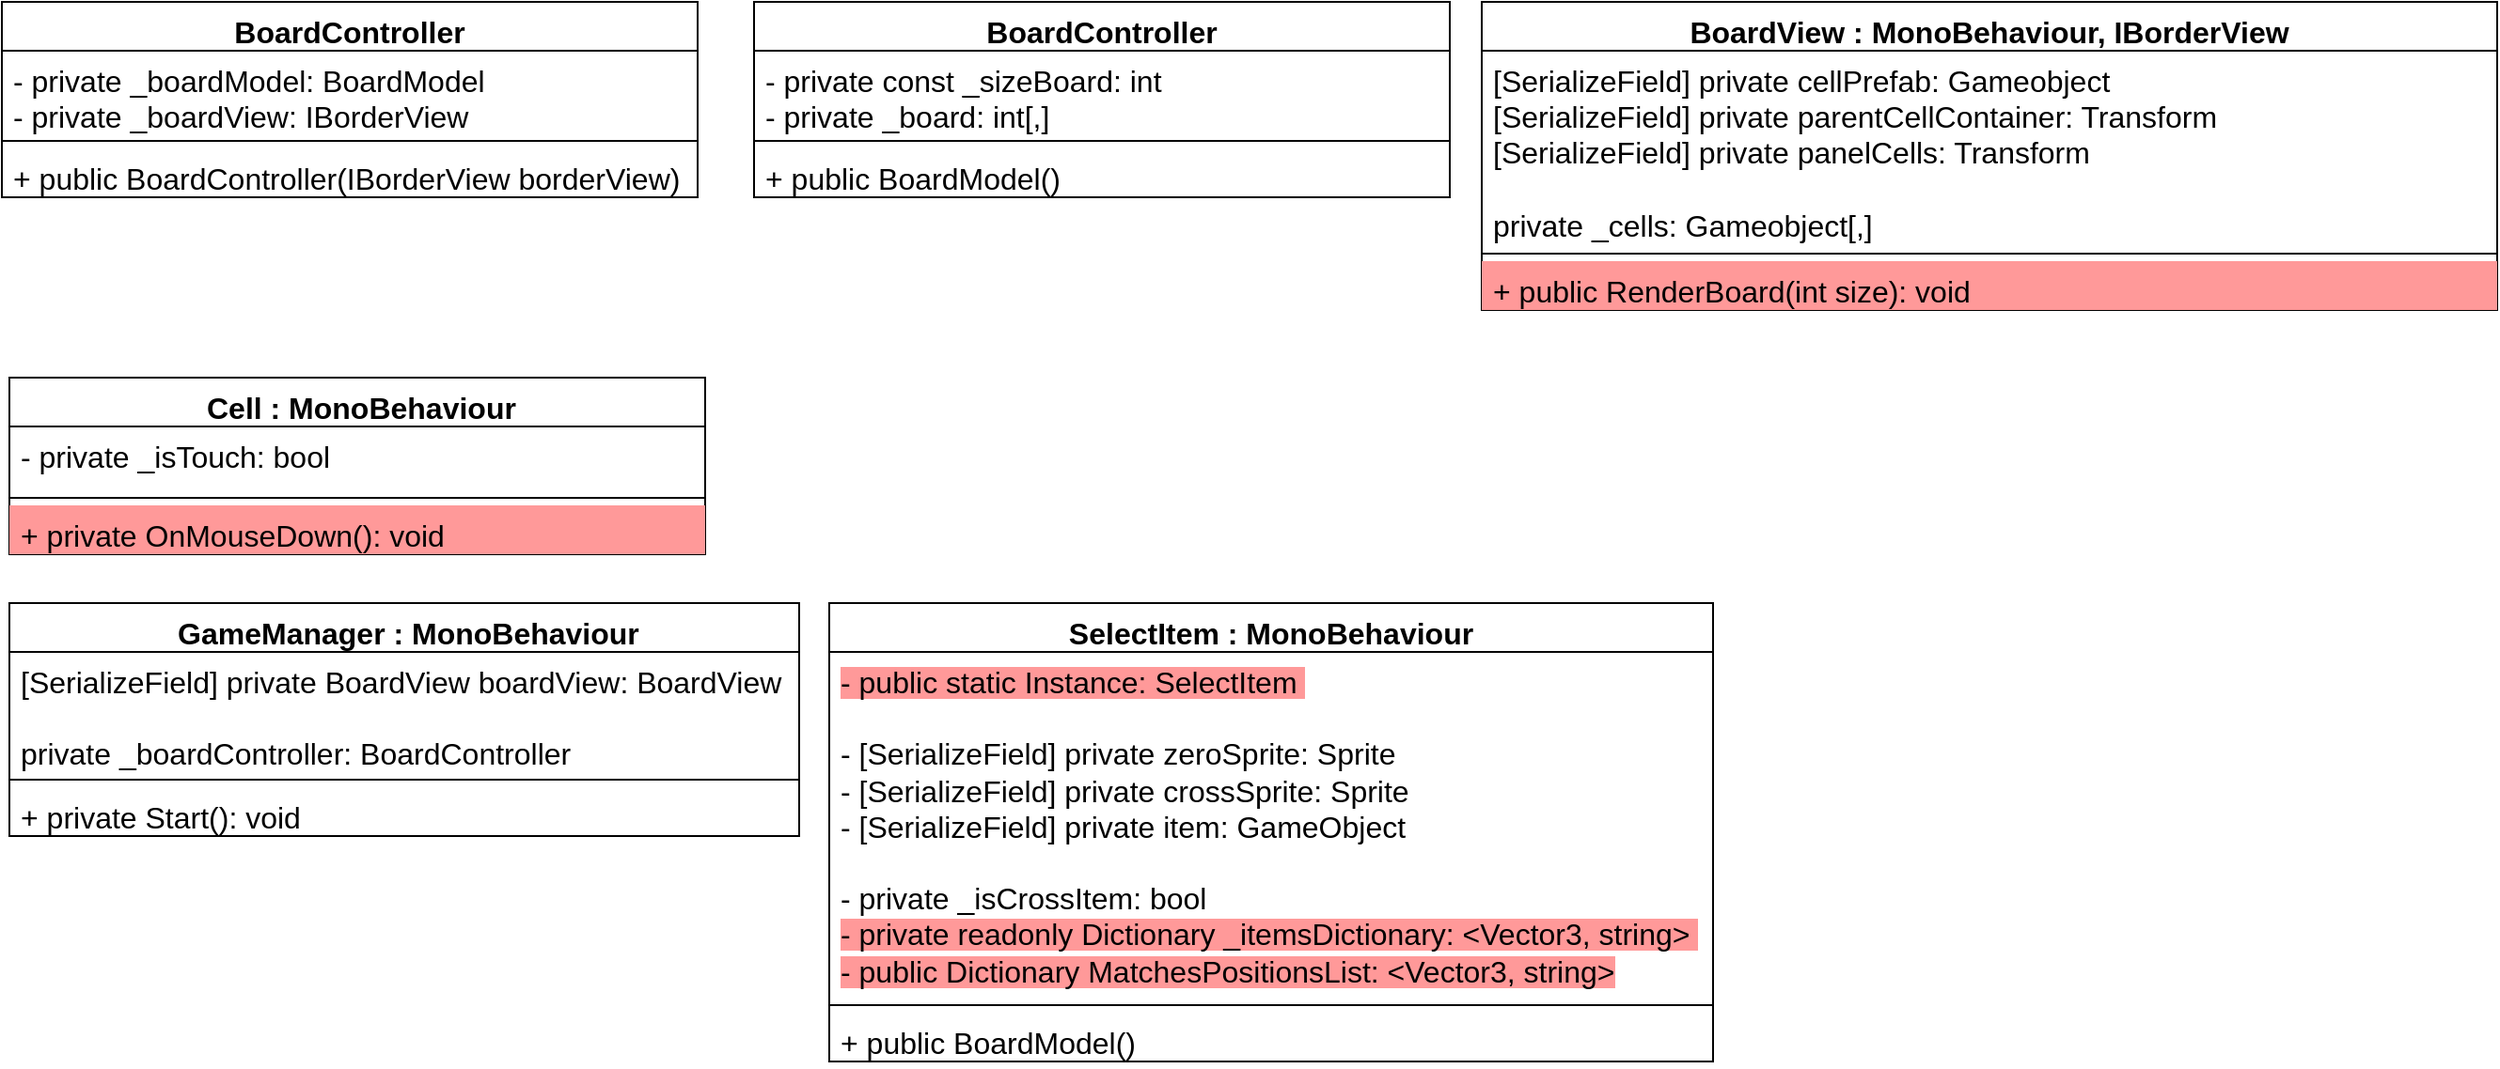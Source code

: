 <mxfile version="21.6.8" type="github">
  <diagram name="Страница — 1" id="X_MFsi-lvggPyJvfzXdd">
    <mxGraphModel dx="1909" dy="1147" grid="1" gridSize="10" guides="1" tooltips="1" connect="1" arrows="1" fold="1" page="1" pageScale="1" pageWidth="827" pageHeight="1169" math="0" shadow="0">
      <root>
        <mxCell id="0" />
        <mxCell id="1" parent="0" />
        <mxCell id="auqUNaoc3VuofEOo_eY_-2" value="BoardController" style="swimlane;fontStyle=1;align=center;verticalAlign=top;childLayout=stackLayout;horizontal=1;startSize=26;horizontalStack=0;resizeParent=1;resizeParentMax=0;resizeLast=0;collapsible=1;marginBottom=0;whiteSpace=wrap;html=1;fontSize=16;" vertex="1" parent="1">
          <mxGeometry x="40" y="40" width="370" height="104" as="geometry" />
        </mxCell>
        <mxCell id="auqUNaoc3VuofEOo_eY_-3" value="- private _boardModel: BoardModel&lt;br&gt;- private _boardView: IBorderView&lt;br&gt;&amp;nbsp;" style="text;strokeColor=none;fillColor=none;align=left;verticalAlign=top;spacingLeft=4;spacingRight=4;overflow=hidden;rotatable=0;points=[[0,0.5],[1,0.5]];portConstraint=eastwest;whiteSpace=wrap;html=1;fontSize=16;" vertex="1" parent="auqUNaoc3VuofEOo_eY_-2">
          <mxGeometry y="26" width="370" height="44" as="geometry" />
        </mxCell>
        <mxCell id="auqUNaoc3VuofEOo_eY_-4" value="" style="line;strokeWidth=1;fillColor=none;align=left;verticalAlign=middle;spacingTop=-1;spacingLeft=3;spacingRight=3;rotatable=0;labelPosition=right;points=[];portConstraint=eastwest;strokeColor=inherit;fontSize=16;" vertex="1" parent="auqUNaoc3VuofEOo_eY_-2">
          <mxGeometry y="70" width="370" height="8" as="geometry" />
        </mxCell>
        <mxCell id="auqUNaoc3VuofEOo_eY_-5" value="+&amp;nbsp;public BoardController(IBorderView borderView)" style="text;strokeColor=none;fillColor=none;align=left;verticalAlign=top;spacingLeft=4;spacingRight=4;overflow=hidden;rotatable=0;points=[[0,0.5],[1,0.5]];portConstraint=eastwest;whiteSpace=wrap;html=1;fontSize=16;" vertex="1" parent="auqUNaoc3VuofEOo_eY_-2">
          <mxGeometry y="78" width="370" height="26" as="geometry" />
        </mxCell>
        <mxCell id="auqUNaoc3VuofEOo_eY_-6" value="BoardController" style="swimlane;fontStyle=1;align=center;verticalAlign=top;childLayout=stackLayout;horizontal=1;startSize=26;horizontalStack=0;resizeParent=1;resizeParentMax=0;resizeLast=0;collapsible=1;marginBottom=0;whiteSpace=wrap;html=1;fontSize=16;" vertex="1" parent="1">
          <mxGeometry x="440" y="40" width="370" height="104" as="geometry" />
        </mxCell>
        <mxCell id="auqUNaoc3VuofEOo_eY_-7" value="&lt;div&gt;- private const _sizeBoard: int&lt;/div&gt;&lt;div&gt;&lt;span style=&quot;background-color: initial;&quot;&gt;- private _board: int[,]&lt;/span&gt;&lt;br&gt;&lt;/div&gt;" style="text;strokeColor=none;fillColor=none;align=left;verticalAlign=top;spacingLeft=4;spacingRight=4;overflow=hidden;rotatable=0;points=[[0,0.5],[1,0.5]];portConstraint=eastwest;whiteSpace=wrap;html=1;fontSize=16;" vertex="1" parent="auqUNaoc3VuofEOo_eY_-6">
          <mxGeometry y="26" width="370" height="44" as="geometry" />
        </mxCell>
        <mxCell id="auqUNaoc3VuofEOo_eY_-8" value="" style="line;strokeWidth=1;fillColor=none;align=left;verticalAlign=middle;spacingTop=-1;spacingLeft=3;spacingRight=3;rotatable=0;labelPosition=right;points=[];portConstraint=eastwest;strokeColor=inherit;fontSize=16;" vertex="1" parent="auqUNaoc3VuofEOo_eY_-6">
          <mxGeometry y="70" width="370" height="8" as="geometry" />
        </mxCell>
        <mxCell id="auqUNaoc3VuofEOo_eY_-9" value="+&amp;nbsp;public BoardModel()" style="text;strokeColor=none;fillColor=none;align=left;verticalAlign=top;spacingLeft=4;spacingRight=4;overflow=hidden;rotatable=0;points=[[0,0.5],[1,0.5]];portConstraint=eastwest;whiteSpace=wrap;html=1;fontSize=16;" vertex="1" parent="auqUNaoc3VuofEOo_eY_-6">
          <mxGeometry y="78" width="370" height="26" as="geometry" />
        </mxCell>
        <mxCell id="auqUNaoc3VuofEOo_eY_-10" value="BoardView : MonoBehaviour, IBorderView" style="swimlane;fontStyle=1;align=center;verticalAlign=top;childLayout=stackLayout;horizontal=1;startSize=26;horizontalStack=0;resizeParent=1;resizeParentMax=0;resizeLast=0;collapsible=1;marginBottom=0;whiteSpace=wrap;html=1;fontSize=16;" vertex="1" parent="1">
          <mxGeometry x="827" y="40" width="540" height="164" as="geometry" />
        </mxCell>
        <mxCell id="auqUNaoc3VuofEOo_eY_-11" value="&lt;div&gt;[SerializeField] private cellPrefab: Gameobject&lt;/div&gt;&lt;div&gt;&lt;span style=&quot;background-color: initial;&quot;&gt;[SerializeField] private parentCellContainer: Transform&lt;/span&gt;&lt;/div&gt;&lt;div&gt;[SerializeField] private panelCells: Transform&lt;/div&gt;&lt;div&gt;&lt;br&gt;&lt;/div&gt;&lt;div&gt;&lt;span style=&quot;background-color: initial;&quot;&gt;private _cells: Gameobject[,]&lt;/span&gt;&lt;/div&gt;" style="text;strokeColor=none;fillColor=none;align=left;verticalAlign=top;spacingLeft=4;spacingRight=4;overflow=hidden;rotatable=0;points=[[0,0.5],[1,0.5]];portConstraint=eastwest;whiteSpace=wrap;html=1;fontSize=16;" vertex="1" parent="auqUNaoc3VuofEOo_eY_-10">
          <mxGeometry y="26" width="540" height="104" as="geometry" />
        </mxCell>
        <mxCell id="auqUNaoc3VuofEOo_eY_-12" value="" style="line;strokeWidth=1;fillColor=none;align=left;verticalAlign=middle;spacingTop=-1;spacingLeft=3;spacingRight=3;rotatable=0;labelPosition=right;points=[];portConstraint=eastwest;strokeColor=inherit;fontSize=16;" vertex="1" parent="auqUNaoc3VuofEOo_eY_-10">
          <mxGeometry y="130" width="540" height="8" as="geometry" />
        </mxCell>
        <mxCell id="auqUNaoc3VuofEOo_eY_-13" value="+&amp;nbsp;public RenderBoard(int size): void" style="text;strokeColor=none;fillColor=#FF9999;align=left;verticalAlign=top;spacingLeft=4;spacingRight=4;overflow=hidden;rotatable=0;points=[[0,0.5],[1,0.5]];portConstraint=eastwest;whiteSpace=wrap;html=1;fontSize=16;" vertex="1" parent="auqUNaoc3VuofEOo_eY_-10">
          <mxGeometry y="138" width="540" height="26" as="geometry" />
        </mxCell>
        <mxCell id="auqUNaoc3VuofEOo_eY_-14" value="&amp;nbsp;Cell : MonoBehaviour" style="swimlane;fontStyle=1;align=center;verticalAlign=top;childLayout=stackLayout;horizontal=1;startSize=26;horizontalStack=0;resizeParent=1;resizeParentMax=0;resizeLast=0;collapsible=1;marginBottom=0;whiteSpace=wrap;html=1;fontSize=16;" vertex="1" parent="1">
          <mxGeometry x="44" y="240" width="370" height="94" as="geometry" />
        </mxCell>
        <mxCell id="auqUNaoc3VuofEOo_eY_-15" value="-&amp;nbsp;private _isTouch: bool" style="text;strokeColor=none;fillColor=none;align=left;verticalAlign=top;spacingLeft=4;spacingRight=4;overflow=hidden;rotatable=0;points=[[0,0.5],[1,0.5]];portConstraint=eastwest;whiteSpace=wrap;html=1;fontSize=16;" vertex="1" parent="auqUNaoc3VuofEOo_eY_-14">
          <mxGeometry y="26" width="370" height="34" as="geometry" />
        </mxCell>
        <mxCell id="auqUNaoc3VuofEOo_eY_-16" value="" style="line;strokeWidth=1;fillColor=none;align=left;verticalAlign=middle;spacingTop=-1;spacingLeft=3;spacingRight=3;rotatable=0;labelPosition=right;points=[];portConstraint=eastwest;strokeColor=inherit;fontSize=16;" vertex="1" parent="auqUNaoc3VuofEOo_eY_-14">
          <mxGeometry y="60" width="370" height="8" as="geometry" />
        </mxCell>
        <mxCell id="auqUNaoc3VuofEOo_eY_-17" value="+&amp;nbsp;private OnMouseDown(): void" style="text;strokeColor=none;fillColor=#FF9999;align=left;verticalAlign=top;spacingLeft=4;spacingRight=4;overflow=hidden;rotatable=0;points=[[0,0.5],[1,0.5]];portConstraint=eastwest;whiteSpace=wrap;html=1;fontSize=16;" vertex="1" parent="auqUNaoc3VuofEOo_eY_-14">
          <mxGeometry y="68" width="370" height="26" as="geometry" />
        </mxCell>
        <mxCell id="auqUNaoc3VuofEOo_eY_-18" value="&amp;nbsp;GameManager : MonoBehaviour" style="swimlane;fontStyle=1;align=center;verticalAlign=top;childLayout=stackLayout;horizontal=1;startSize=26;horizontalStack=0;resizeParent=1;resizeParentMax=0;resizeLast=0;collapsible=1;marginBottom=0;whiteSpace=wrap;html=1;fontSize=16;" vertex="1" parent="1">
          <mxGeometry x="44" y="360" width="420" height="124" as="geometry" />
        </mxCell>
        <mxCell id="auqUNaoc3VuofEOo_eY_-19" value="&lt;div&gt;&lt;div&gt;[SerializeField] private BoardView boardView:&amp;nbsp;BoardView&lt;/div&gt;&lt;div&gt;&lt;br&gt;&lt;/div&gt;&lt;div&gt;&lt;span style=&quot;background-color: initial;&quot;&gt;private _boardController:&amp;nbsp;&lt;/span&gt;BoardController&lt;/div&gt;&lt;/div&gt;&lt;div&gt;&lt;br&gt;&lt;/div&gt;" style="text;strokeColor=none;fillColor=none;align=left;verticalAlign=top;spacingLeft=4;spacingRight=4;overflow=hidden;rotatable=0;points=[[0,0.5],[1,0.5]];portConstraint=eastwest;whiteSpace=wrap;html=1;fontSize=16;" vertex="1" parent="auqUNaoc3VuofEOo_eY_-18">
          <mxGeometry y="26" width="420" height="64" as="geometry" />
        </mxCell>
        <mxCell id="auqUNaoc3VuofEOo_eY_-20" value="" style="line;strokeWidth=1;fillColor=none;align=left;verticalAlign=middle;spacingTop=-1;spacingLeft=3;spacingRight=3;rotatable=0;labelPosition=right;points=[];portConstraint=eastwest;strokeColor=inherit;fontSize=16;" vertex="1" parent="auqUNaoc3VuofEOo_eY_-18">
          <mxGeometry y="90" width="420" height="8" as="geometry" />
        </mxCell>
        <mxCell id="auqUNaoc3VuofEOo_eY_-21" value="+&amp;nbsp;private Start(): void" style="text;strokeColor=none;fillColor=none;align=left;verticalAlign=top;spacingLeft=4;spacingRight=4;overflow=hidden;rotatable=0;points=[[0,0.5],[1,0.5]];portConstraint=eastwest;whiteSpace=wrap;html=1;fontSize=16;" vertex="1" parent="auqUNaoc3VuofEOo_eY_-18">
          <mxGeometry y="98" width="420" height="26" as="geometry" />
        </mxCell>
        <mxCell id="auqUNaoc3VuofEOo_eY_-22" value="SelectItem : MonoBehaviour" style="swimlane;fontStyle=1;align=center;verticalAlign=top;childLayout=stackLayout;horizontal=1;startSize=26;horizontalStack=0;resizeParent=1;resizeParentMax=0;resizeLast=0;collapsible=1;marginBottom=0;whiteSpace=wrap;html=1;fontSize=16;" vertex="1" parent="1">
          <mxGeometry x="480" y="360" width="470" height="244" as="geometry" />
        </mxCell>
        <mxCell id="auqUNaoc3VuofEOo_eY_-23" value="&lt;div&gt;&lt;span style=&quot;background-color: rgb(255, 153, 153);&quot;&gt;-&amp;nbsp;public static Instance: SelectItem&amp;nbsp;&lt;/span&gt;&lt;/div&gt;&lt;div&gt;&lt;span style=&quot;background-color: rgb(255, 153, 153);&quot;&gt;&lt;br&gt;&lt;/span&gt;&lt;/div&gt;&lt;div&gt;&lt;div&gt;- [SerializeField] private zeroSprite: Sprite&lt;/div&gt;&lt;div&gt;- [SerializeField] private crossSprite: Sprite&lt;/div&gt;&lt;div style=&quot;&quot;&gt;- [SerializeField] private item: GameObject&lt;br&gt;&lt;/div&gt;&lt;div style=&quot;&quot;&gt;&lt;br&gt;&lt;/div&gt;&lt;div style=&quot;&quot;&gt;- private _isCrossItem: bool&lt;br&gt;&lt;/div&gt;&lt;div style=&quot;&quot;&gt;&lt;div style=&quot;&quot;&gt;&lt;span style=&quot;background-color: rgb(255, 153, 153);&quot;&gt;- private readonly Dictionary _itemsDictionary: &amp;lt;Vector3, string&amp;gt;&amp;nbsp;&lt;/span&gt;&lt;/div&gt;&lt;div style=&quot;&quot;&gt;&lt;span style=&quot;background-color: rgb(255, 153, 153);&quot;&gt;- public Dictionary MatchesPositionsList: &amp;lt;Vector3, string&amp;gt;&lt;/span&gt;&lt;/div&gt;&lt;/div&gt;&lt;/div&gt;" style="text;strokeColor=none;fillColor=none;align=left;verticalAlign=top;spacingLeft=4;spacingRight=4;overflow=hidden;rotatable=0;points=[[0,0.5],[1,0.5]];portConstraint=eastwest;whiteSpace=wrap;html=1;fontSize=16;" vertex="1" parent="auqUNaoc3VuofEOo_eY_-22">
          <mxGeometry y="26" width="470" height="184" as="geometry" />
        </mxCell>
        <mxCell id="auqUNaoc3VuofEOo_eY_-24" value="" style="line;strokeWidth=1;fillColor=none;align=left;verticalAlign=middle;spacingTop=-1;spacingLeft=3;spacingRight=3;rotatable=0;labelPosition=right;points=[];portConstraint=eastwest;strokeColor=inherit;fontSize=16;" vertex="1" parent="auqUNaoc3VuofEOo_eY_-22">
          <mxGeometry y="210" width="470" height="8" as="geometry" />
        </mxCell>
        <mxCell id="auqUNaoc3VuofEOo_eY_-25" value="+&amp;nbsp;public BoardModel()" style="text;strokeColor=none;fillColor=none;align=left;verticalAlign=top;spacingLeft=4;spacingRight=4;overflow=hidden;rotatable=0;points=[[0,0.5],[1,0.5]];portConstraint=eastwest;whiteSpace=wrap;html=1;fontSize=16;" vertex="1" parent="auqUNaoc3VuofEOo_eY_-22">
          <mxGeometry y="218" width="470" height="26" as="geometry" />
        </mxCell>
      </root>
    </mxGraphModel>
  </diagram>
</mxfile>
